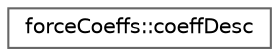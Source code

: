 digraph "Graphical Class Hierarchy"
{
 // LATEX_PDF_SIZE
  bgcolor="transparent";
  edge [fontname=Helvetica,fontsize=10,labelfontname=Helvetica,labelfontsize=10];
  node [fontname=Helvetica,fontsize=10,shape=box,height=0.2,width=0.4];
  rankdir="LR";
  Node0 [id="Node000000",label="forceCoeffs::coeffDesc",height=0.2,width=0.4,color="grey40", fillcolor="white", style="filled",URL="$structFoam_1_1functionObjects_1_1forceCoeffs_1_1coeffDesc.html",tooltip=" "];
}
